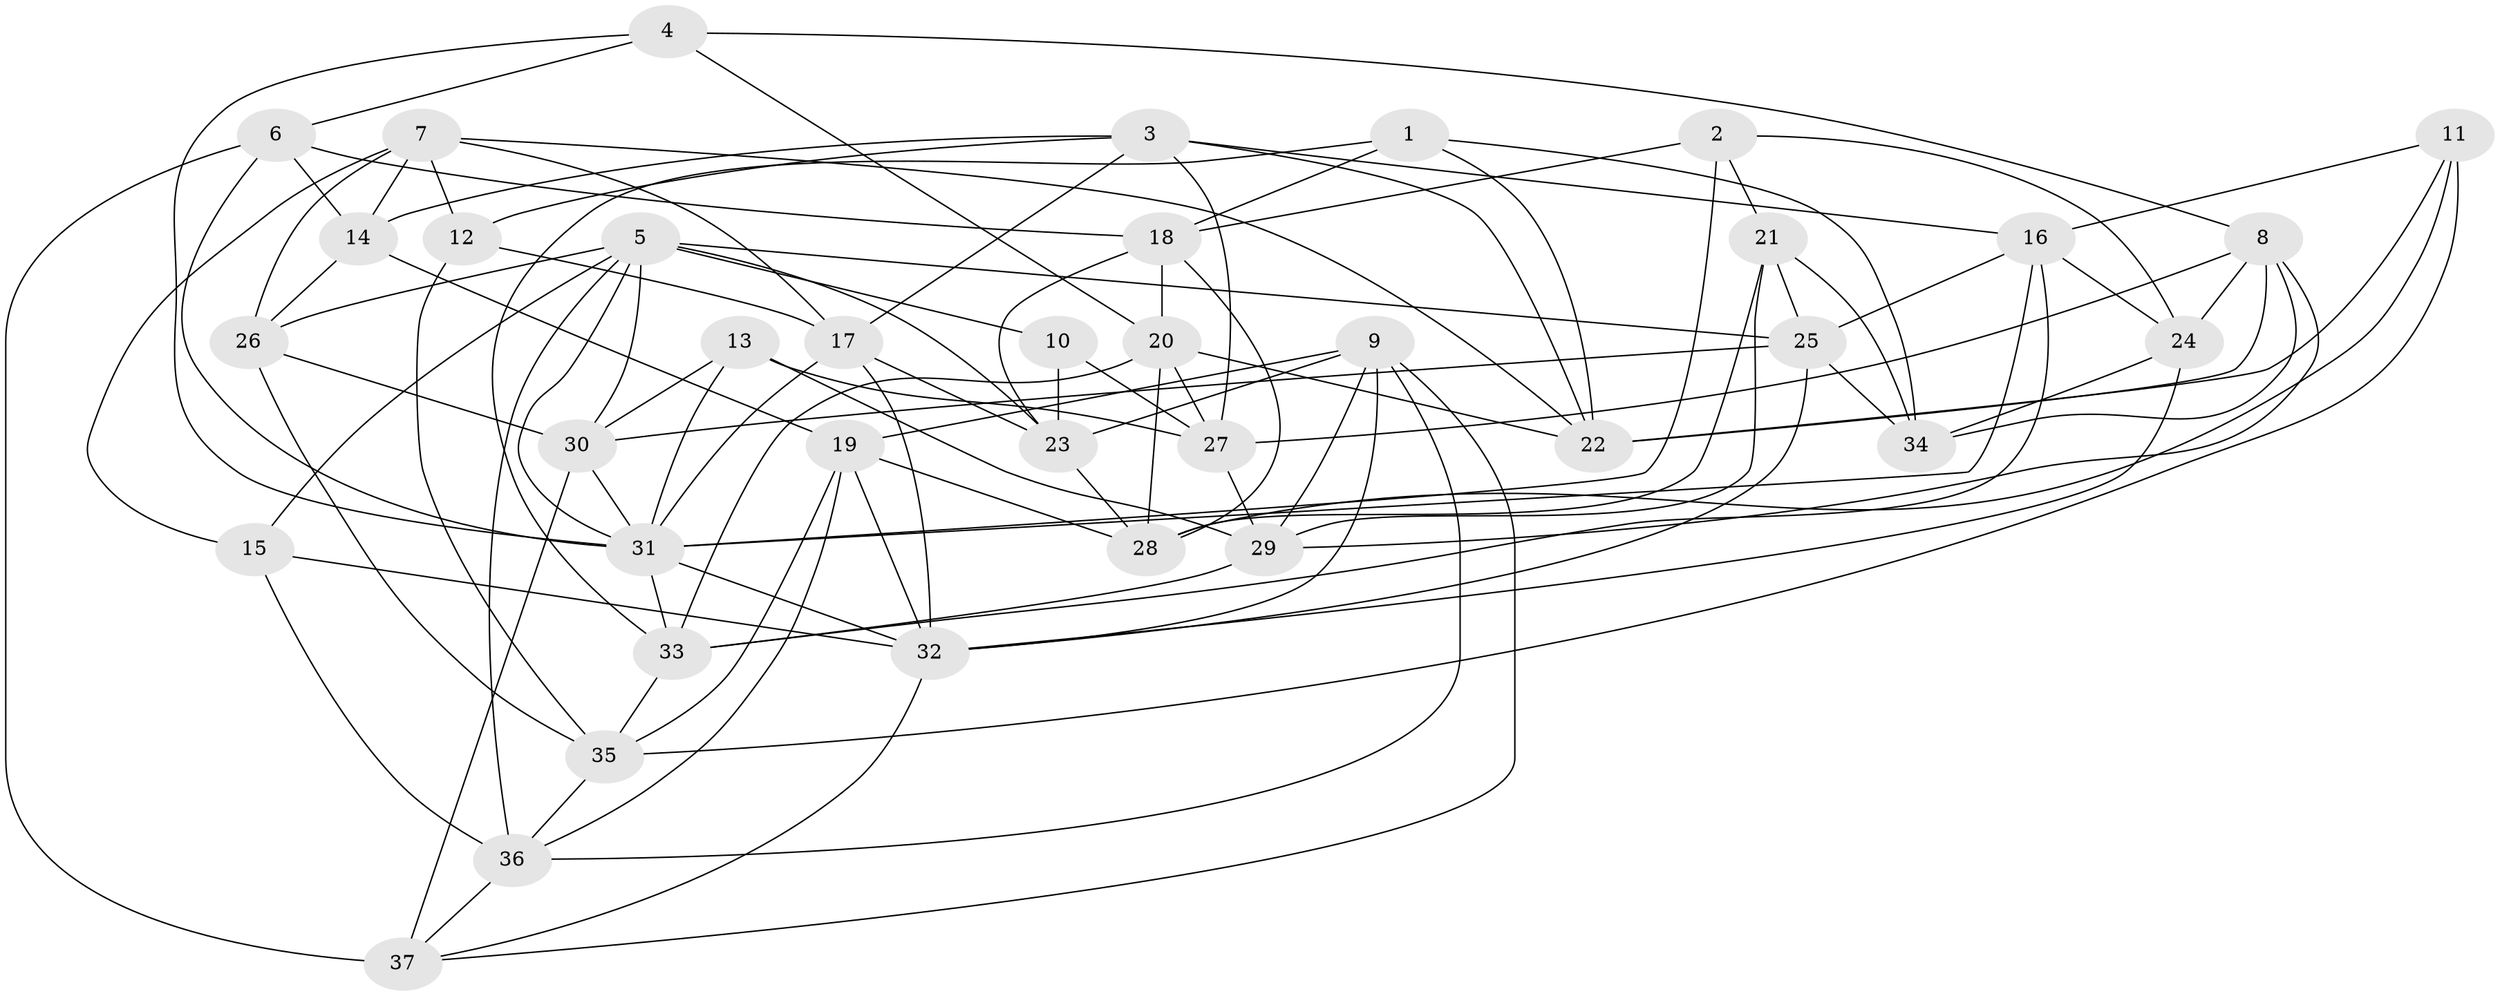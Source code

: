 // original degree distribution, {4: 1.0}
// Generated by graph-tools (version 1.1) at 2025/26/03/09/25 03:26:59]
// undirected, 37 vertices, 103 edges
graph export_dot {
graph [start="1"]
  node [color=gray90,style=filled];
  1;
  2;
  3;
  4;
  5;
  6;
  7;
  8;
  9;
  10;
  11;
  12;
  13;
  14;
  15;
  16;
  17;
  18;
  19;
  20;
  21;
  22;
  23;
  24;
  25;
  26;
  27;
  28;
  29;
  30;
  31;
  32;
  33;
  34;
  35;
  36;
  37;
  1 -- 18 [weight=1.0];
  1 -- 22 [weight=1.0];
  1 -- 33 [weight=1.0];
  1 -- 34 [weight=1.0];
  2 -- 18 [weight=1.0];
  2 -- 21 [weight=1.0];
  2 -- 24 [weight=1.0];
  2 -- 31 [weight=1.0];
  3 -- 12 [weight=1.0];
  3 -- 14 [weight=1.0];
  3 -- 16 [weight=1.0];
  3 -- 17 [weight=1.0];
  3 -- 22 [weight=1.0];
  3 -- 27 [weight=1.0];
  4 -- 6 [weight=1.0];
  4 -- 8 [weight=1.0];
  4 -- 20 [weight=1.0];
  4 -- 31 [weight=1.0];
  5 -- 10 [weight=2.0];
  5 -- 15 [weight=2.0];
  5 -- 23 [weight=1.0];
  5 -- 25 [weight=1.0];
  5 -- 26 [weight=1.0];
  5 -- 30 [weight=1.0];
  5 -- 31 [weight=1.0];
  5 -- 36 [weight=1.0];
  6 -- 14 [weight=1.0];
  6 -- 18 [weight=1.0];
  6 -- 31 [weight=1.0];
  6 -- 37 [weight=2.0];
  7 -- 12 [weight=1.0];
  7 -- 14 [weight=1.0];
  7 -- 15 [weight=1.0];
  7 -- 17 [weight=1.0];
  7 -- 22 [weight=1.0];
  7 -- 26 [weight=1.0];
  8 -- 22 [weight=1.0];
  8 -- 24 [weight=1.0];
  8 -- 27 [weight=1.0];
  8 -- 29 [weight=1.0];
  8 -- 34 [weight=1.0];
  9 -- 19 [weight=1.0];
  9 -- 23 [weight=1.0];
  9 -- 29 [weight=1.0];
  9 -- 32 [weight=1.0];
  9 -- 36 [weight=1.0];
  9 -- 37 [weight=1.0];
  10 -- 23 [weight=1.0];
  10 -- 27 [weight=1.0];
  11 -- 16 [weight=1.0];
  11 -- 22 [weight=1.0];
  11 -- 28 [weight=1.0];
  11 -- 35 [weight=1.0];
  12 -- 17 [weight=1.0];
  12 -- 35 [weight=1.0];
  13 -- 27 [weight=1.0];
  13 -- 29 [weight=1.0];
  13 -- 30 [weight=1.0];
  13 -- 31 [weight=1.0];
  14 -- 19 [weight=1.0];
  14 -- 26 [weight=2.0];
  15 -- 32 [weight=2.0];
  15 -- 36 [weight=1.0];
  16 -- 24 [weight=1.0];
  16 -- 25 [weight=1.0];
  16 -- 31 [weight=1.0];
  16 -- 33 [weight=1.0];
  17 -- 23 [weight=1.0];
  17 -- 31 [weight=1.0];
  17 -- 32 [weight=1.0];
  18 -- 20 [weight=1.0];
  18 -- 23 [weight=1.0];
  18 -- 28 [weight=1.0];
  19 -- 28 [weight=1.0];
  19 -- 32 [weight=1.0];
  19 -- 35 [weight=1.0];
  19 -- 36 [weight=1.0];
  20 -- 22 [weight=1.0];
  20 -- 27 [weight=1.0];
  20 -- 28 [weight=1.0];
  20 -- 33 [weight=1.0];
  21 -- 25 [weight=1.0];
  21 -- 28 [weight=1.0];
  21 -- 29 [weight=1.0];
  21 -- 34 [weight=2.0];
  23 -- 28 [weight=1.0];
  24 -- 32 [weight=2.0];
  24 -- 34 [weight=1.0];
  25 -- 30 [weight=1.0];
  25 -- 32 [weight=1.0];
  25 -- 34 [weight=1.0];
  26 -- 30 [weight=1.0];
  26 -- 35 [weight=1.0];
  27 -- 29 [weight=1.0];
  29 -- 33 [weight=1.0];
  30 -- 31 [weight=1.0];
  30 -- 37 [weight=1.0];
  31 -- 32 [weight=1.0];
  31 -- 33 [weight=1.0];
  32 -- 37 [weight=1.0];
  33 -- 35 [weight=1.0];
  35 -- 36 [weight=1.0];
  36 -- 37 [weight=1.0];
}
